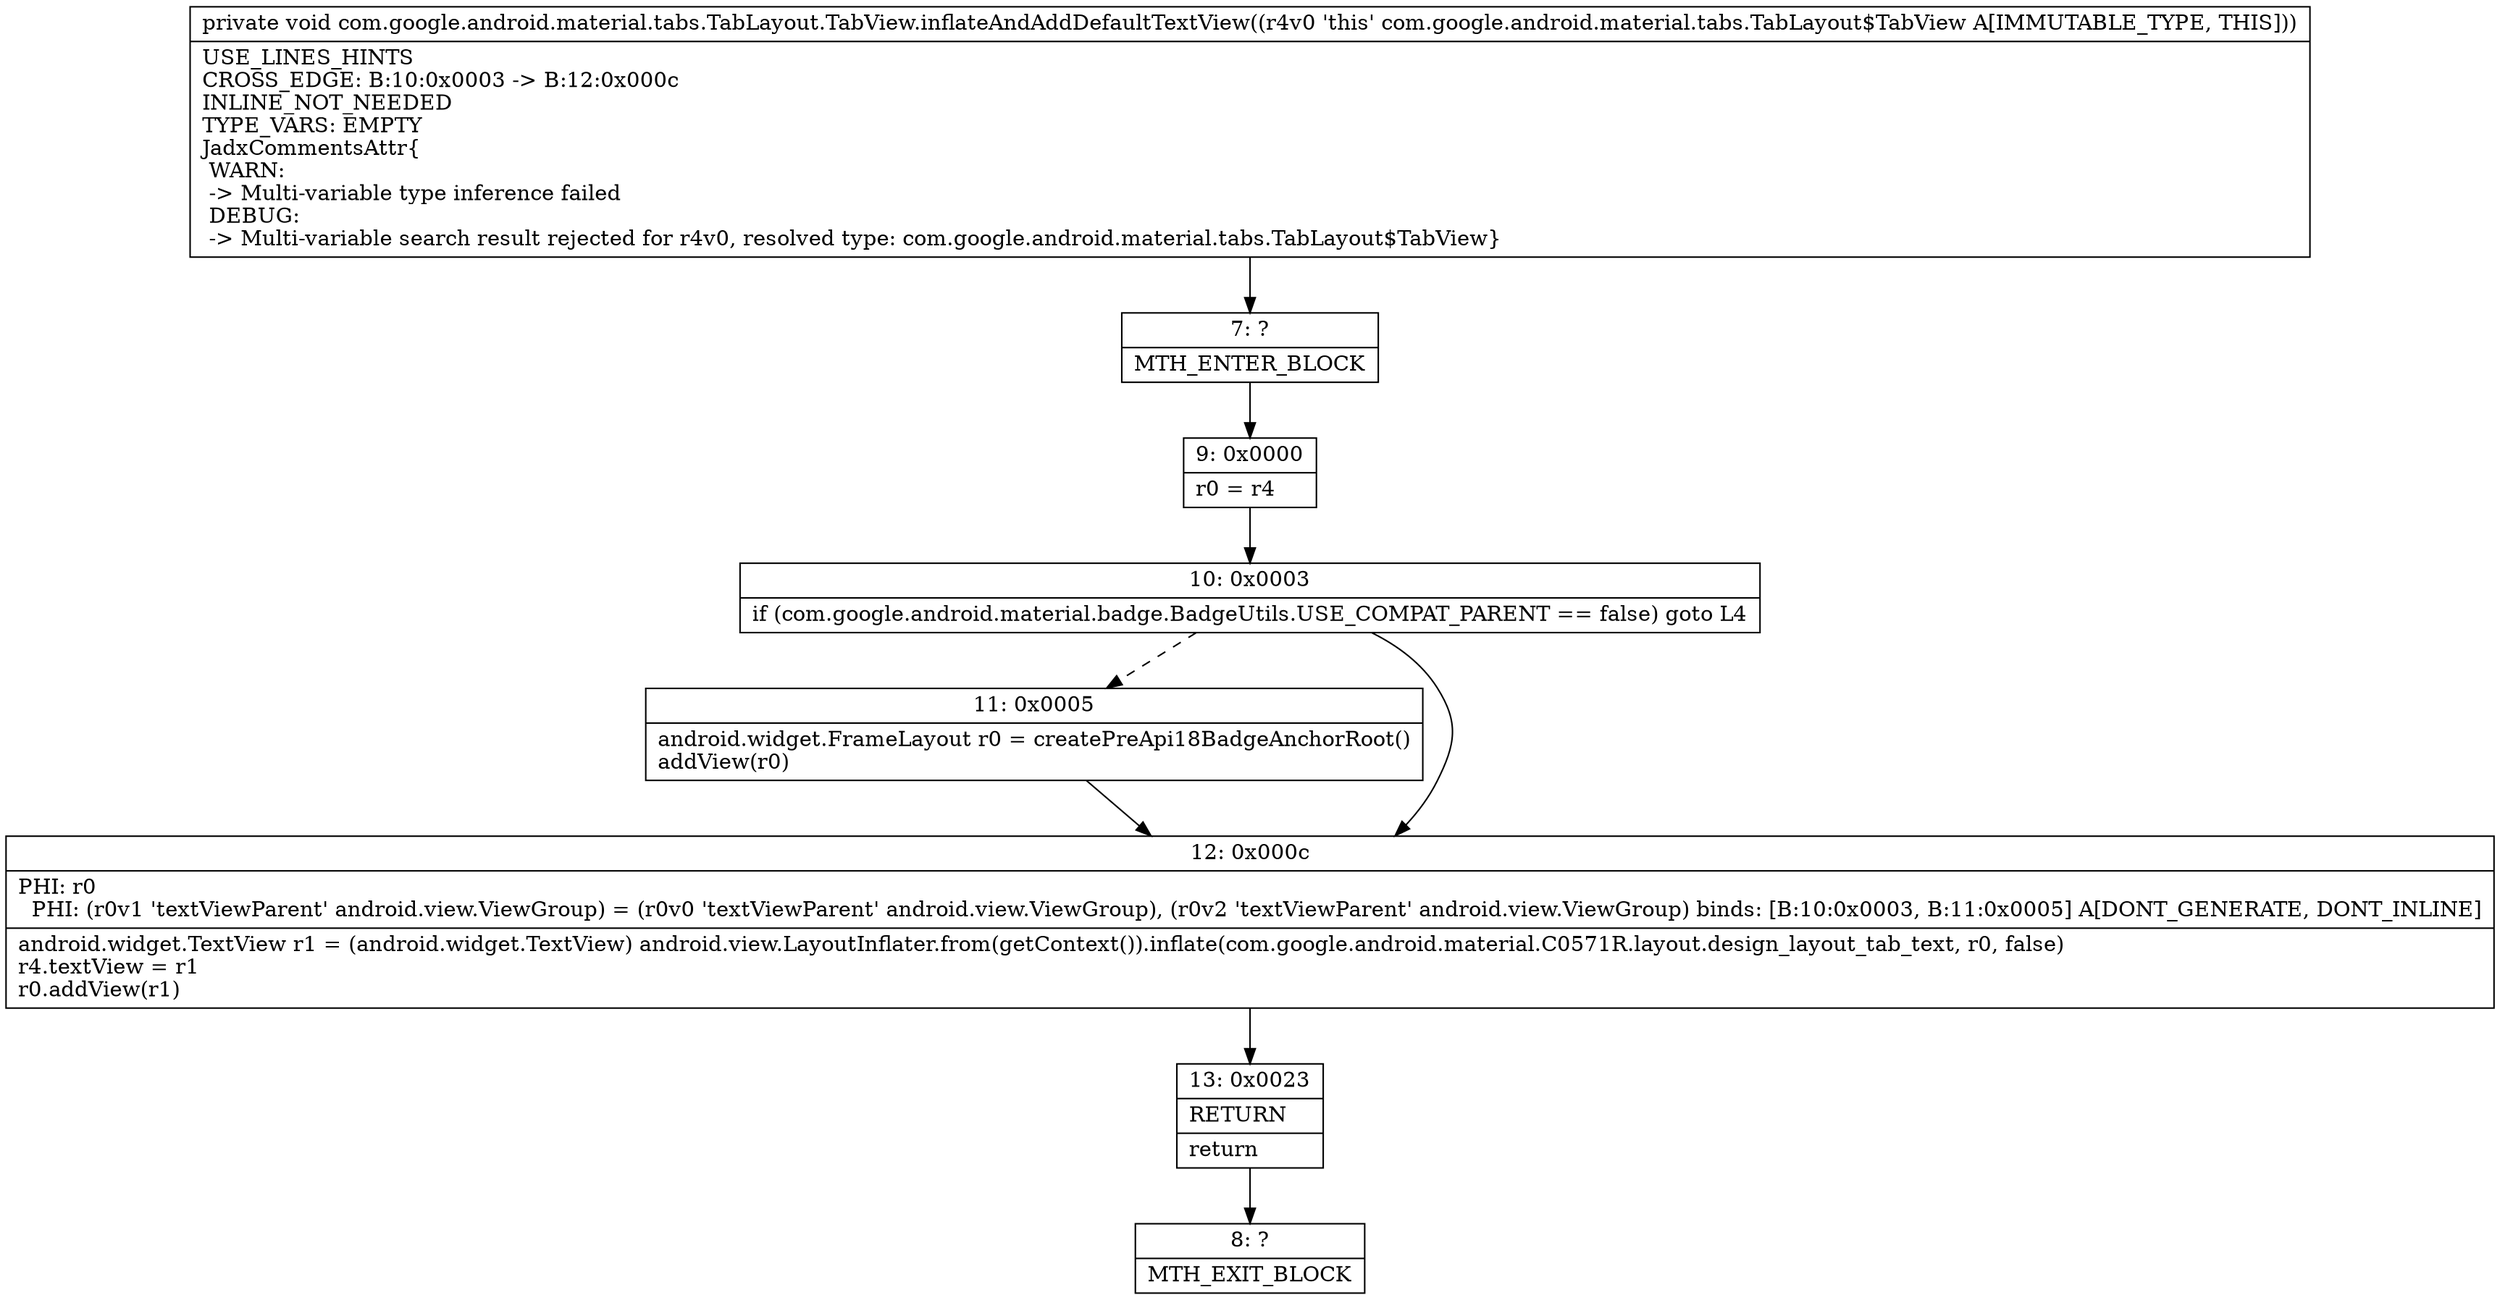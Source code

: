 digraph "CFG forcom.google.android.material.tabs.TabLayout.TabView.inflateAndAddDefaultTextView()V" {
Node_7 [shape=record,label="{7\:\ ?|MTH_ENTER_BLOCK\l}"];
Node_9 [shape=record,label="{9\:\ 0x0000|r0 = r4\l}"];
Node_10 [shape=record,label="{10\:\ 0x0003|if (com.google.android.material.badge.BadgeUtils.USE_COMPAT_PARENT == false) goto L4\l}"];
Node_11 [shape=record,label="{11\:\ 0x0005|android.widget.FrameLayout r0 = createPreApi18BadgeAnchorRoot()\laddView(r0)\l}"];
Node_12 [shape=record,label="{12\:\ 0x000c|PHI: r0 \l  PHI: (r0v1 'textViewParent' android.view.ViewGroup) = (r0v0 'textViewParent' android.view.ViewGroup), (r0v2 'textViewParent' android.view.ViewGroup) binds: [B:10:0x0003, B:11:0x0005] A[DONT_GENERATE, DONT_INLINE]\l|android.widget.TextView r1 = (android.widget.TextView) android.view.LayoutInflater.from(getContext()).inflate(com.google.android.material.C0571R.layout.design_layout_tab_text, r0, false)\lr4.textView = r1\lr0.addView(r1)\l}"];
Node_13 [shape=record,label="{13\:\ 0x0023|RETURN\l|return\l}"];
Node_8 [shape=record,label="{8\:\ ?|MTH_EXIT_BLOCK\l}"];
MethodNode[shape=record,label="{private void com.google.android.material.tabs.TabLayout.TabView.inflateAndAddDefaultTextView((r4v0 'this' com.google.android.material.tabs.TabLayout$TabView A[IMMUTABLE_TYPE, THIS]))  | USE_LINES_HINTS\lCROSS_EDGE: B:10:0x0003 \-\> B:12:0x000c\lINLINE_NOT_NEEDED\lTYPE_VARS: EMPTY\lJadxCommentsAttr\{\l WARN: \l \-\> Multi\-variable type inference failed\l DEBUG: \l \-\> Multi\-variable search result rejected for r4v0, resolved type: com.google.android.material.tabs.TabLayout$TabView\}\l}"];
MethodNode -> Node_7;Node_7 -> Node_9;
Node_9 -> Node_10;
Node_10 -> Node_11[style=dashed];
Node_10 -> Node_12;
Node_11 -> Node_12;
Node_12 -> Node_13;
Node_13 -> Node_8;
}

